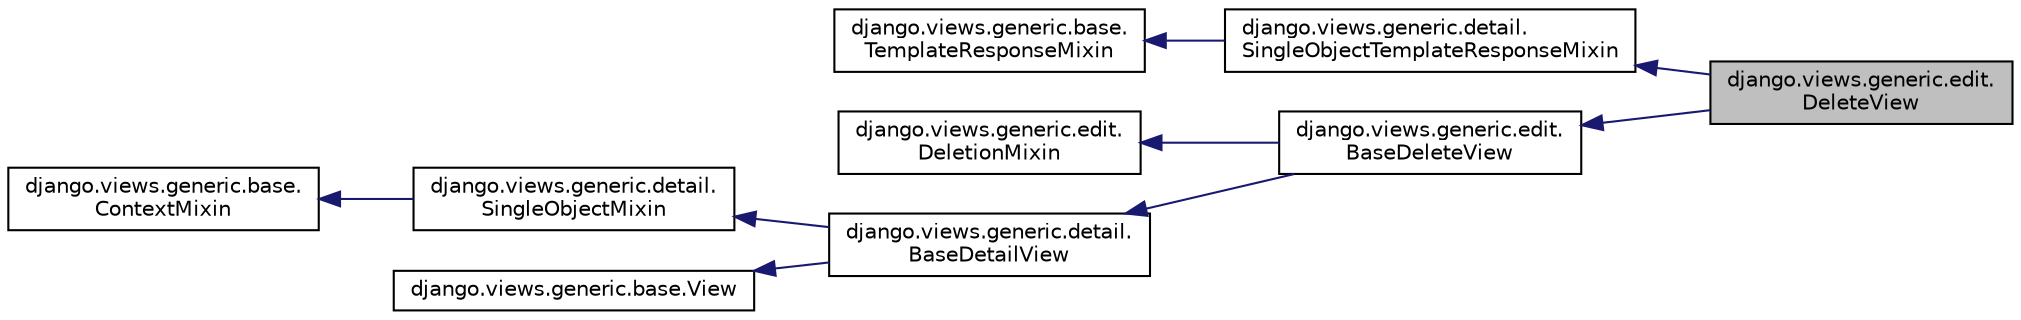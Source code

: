 digraph "django.views.generic.edit.DeleteView"
{
 // LATEX_PDF_SIZE
  edge [fontname="Helvetica",fontsize="10",labelfontname="Helvetica",labelfontsize="10"];
  node [fontname="Helvetica",fontsize="10",shape=record];
  rankdir="LR";
  Node1 [label="django.views.generic.edit.\lDeleteView",height=0.2,width=0.4,color="black", fillcolor="grey75", style="filled", fontcolor="black",tooltip=" "];
  Node2 -> Node1 [dir="back",color="midnightblue",fontsize="10",style="solid",fontname="Helvetica"];
  Node2 [label="django.views.generic.detail.\lSingleObjectTemplateResponseMixin",height=0.2,width=0.4,color="black", fillcolor="white", style="filled",URL="$dc/dca/classdjango_1_1views_1_1generic_1_1detail_1_1_single_object_template_response_mixin.html",tooltip=" "];
  Node3 -> Node2 [dir="back",color="midnightblue",fontsize="10",style="solid",fontname="Helvetica"];
  Node3 [label="django.views.generic.base.\lTemplateResponseMixin",height=0.2,width=0.4,color="black", fillcolor="white", style="filled",URL="$d8/d0b/classdjango_1_1views_1_1generic_1_1base_1_1_template_response_mixin.html",tooltip=" "];
  Node4 -> Node1 [dir="back",color="midnightblue",fontsize="10",style="solid",fontname="Helvetica"];
  Node4 [label="django.views.generic.edit.\lBaseDeleteView",height=0.2,width=0.4,color="black", fillcolor="white", style="filled",URL="$d9/dab/classdjango_1_1views_1_1generic_1_1edit_1_1_base_delete_view.html",tooltip=" "];
  Node5 -> Node4 [dir="back",color="midnightblue",fontsize="10",style="solid",fontname="Helvetica"];
  Node5 [label="django.views.generic.edit.\lDeletionMixin",height=0.2,width=0.4,color="black", fillcolor="white", style="filled",URL="$d3/d92/classdjango_1_1views_1_1generic_1_1edit_1_1_deletion_mixin.html",tooltip=" "];
  Node6 -> Node4 [dir="back",color="midnightblue",fontsize="10",style="solid",fontname="Helvetica"];
  Node6 [label="django.views.generic.detail.\lBaseDetailView",height=0.2,width=0.4,color="black", fillcolor="white", style="filled",URL="$da/d19/classdjango_1_1views_1_1generic_1_1detail_1_1_base_detail_view.html",tooltip=" "];
  Node7 -> Node6 [dir="back",color="midnightblue",fontsize="10",style="solid",fontname="Helvetica"];
  Node7 [label="django.views.generic.detail.\lSingleObjectMixin",height=0.2,width=0.4,color="black", fillcolor="white", style="filled",URL="$d2/d8d/classdjango_1_1views_1_1generic_1_1detail_1_1_single_object_mixin.html",tooltip=" "];
  Node8 -> Node7 [dir="back",color="midnightblue",fontsize="10",style="solid",fontname="Helvetica"];
  Node8 [label="django.views.generic.base.\lContextMixin",height=0.2,width=0.4,color="black", fillcolor="white", style="filled",URL="$d1/d6a/classdjango_1_1views_1_1generic_1_1base_1_1_context_mixin.html",tooltip=" "];
  Node9 -> Node6 [dir="back",color="midnightblue",fontsize="10",style="solid",fontname="Helvetica"];
  Node9 [label="django.views.generic.base.View",height=0.2,width=0.4,color="black", fillcolor="white", style="filled",URL="$d0/ddc/classdjango_1_1views_1_1generic_1_1base_1_1_view.html",tooltip=" "];
}
